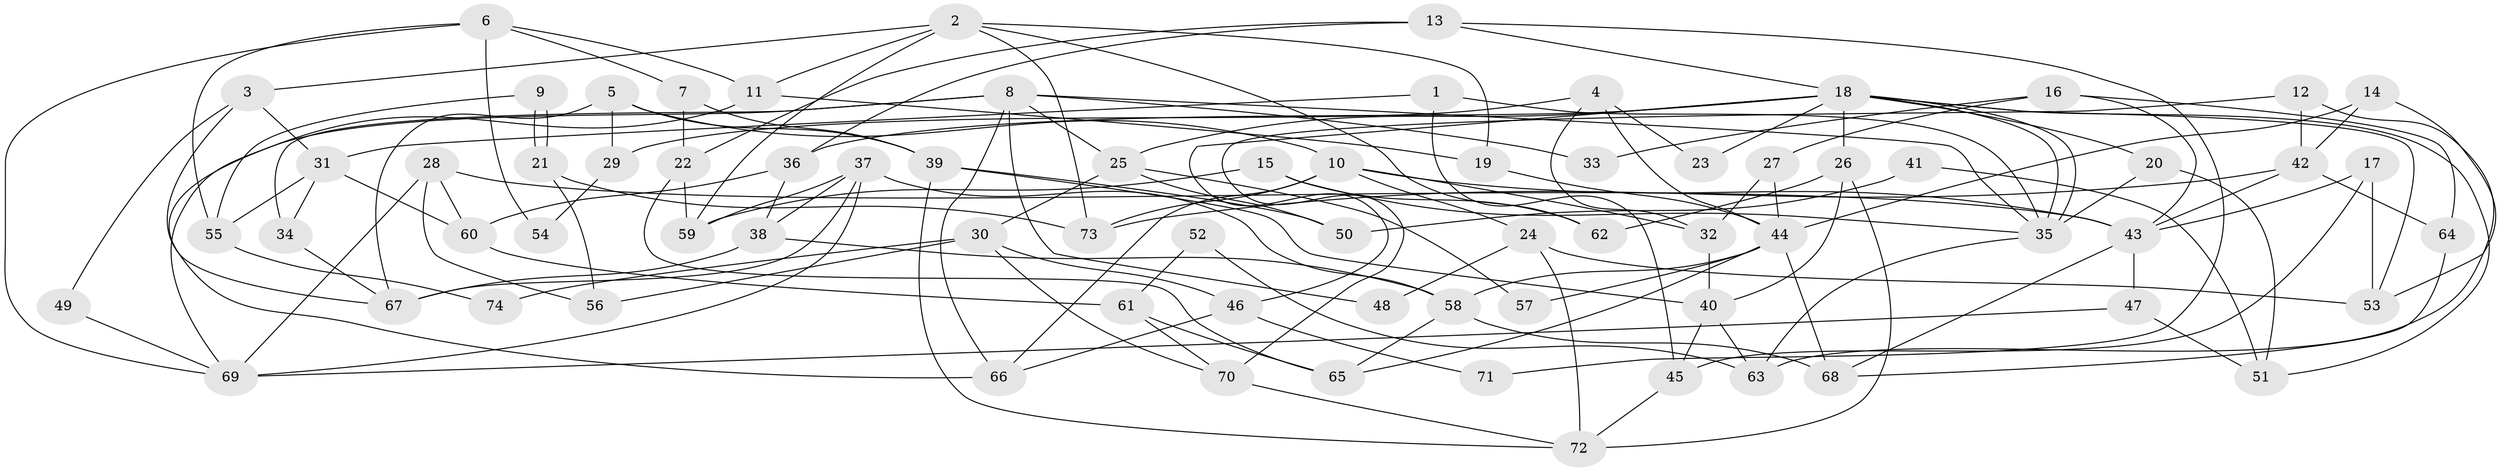 // Generated by graph-tools (version 1.1) at 2025/50/03/09/25 03:50:08]
// undirected, 74 vertices, 148 edges
graph export_dot {
graph [start="1"]
  node [color=gray90,style=filled];
  1;
  2;
  3;
  4;
  5;
  6;
  7;
  8;
  9;
  10;
  11;
  12;
  13;
  14;
  15;
  16;
  17;
  18;
  19;
  20;
  21;
  22;
  23;
  24;
  25;
  26;
  27;
  28;
  29;
  30;
  31;
  32;
  33;
  34;
  35;
  36;
  37;
  38;
  39;
  40;
  41;
  42;
  43;
  44;
  45;
  46;
  47;
  48;
  49;
  50;
  51;
  52;
  53;
  54;
  55;
  56;
  57;
  58;
  59;
  60;
  61;
  62;
  63;
  64;
  65;
  66;
  67;
  68;
  69;
  70;
  71;
  72;
  73;
  74;
  1 -- 31;
  1 -- 35;
  1 -- 45;
  2 -- 3;
  2 -- 62;
  2 -- 11;
  2 -- 19;
  2 -- 59;
  2 -- 73;
  3 -- 67;
  3 -- 31;
  3 -- 49;
  4 -- 32;
  4 -- 44;
  4 -- 23;
  4 -- 29;
  5 -- 67;
  5 -- 10;
  5 -- 29;
  5 -- 39;
  6 -- 7;
  6 -- 11;
  6 -- 54;
  6 -- 55;
  6 -- 69;
  7 -- 39;
  7 -- 22;
  8 -- 66;
  8 -- 35;
  8 -- 25;
  8 -- 33;
  8 -- 34;
  8 -- 48;
  8 -- 69;
  9 -- 55;
  9 -- 21;
  9 -- 21;
  10 -- 43;
  10 -- 73;
  10 -- 24;
  10 -- 32;
  10 -- 66;
  11 -- 66;
  11 -- 19;
  12 -- 42;
  12 -- 63;
  12 -- 70;
  13 -- 36;
  13 -- 18;
  13 -- 22;
  13 -- 71;
  14 -- 44;
  14 -- 53;
  14 -- 42;
  15 -- 35;
  15 -- 59;
  15 -- 62;
  16 -- 64;
  16 -- 27;
  16 -- 33;
  16 -- 43;
  17 -- 43;
  17 -- 45;
  17 -- 53;
  18 -- 36;
  18 -- 35;
  18 -- 35;
  18 -- 20;
  18 -- 23;
  18 -- 25;
  18 -- 26;
  18 -- 46;
  18 -- 51;
  18 -- 53;
  19 -- 44;
  20 -- 51;
  20 -- 35;
  21 -- 73;
  21 -- 56;
  22 -- 59;
  22 -- 65;
  24 -- 53;
  24 -- 48;
  24 -- 72;
  25 -- 30;
  25 -- 50;
  25 -- 57;
  26 -- 72;
  26 -- 40;
  26 -- 62;
  27 -- 44;
  27 -- 32;
  28 -- 69;
  28 -- 56;
  28 -- 43;
  28 -- 60;
  29 -- 54;
  30 -- 70;
  30 -- 46;
  30 -- 56;
  30 -- 74;
  31 -- 34;
  31 -- 60;
  31 -- 55;
  32 -- 40;
  34 -- 67;
  35 -- 63;
  36 -- 38;
  36 -- 60;
  37 -- 69;
  37 -- 58;
  37 -- 38;
  37 -- 59;
  37 -- 67;
  38 -- 58;
  38 -- 67;
  39 -- 72;
  39 -- 40;
  39 -- 50;
  40 -- 45;
  40 -- 63;
  41 -- 50;
  41 -- 51;
  42 -- 43;
  42 -- 64;
  42 -- 73;
  43 -- 47;
  43 -- 68;
  44 -- 68;
  44 -- 57;
  44 -- 58;
  44 -- 65;
  45 -- 72;
  46 -- 66;
  46 -- 71;
  47 -- 69;
  47 -- 51;
  49 -- 69;
  52 -- 61;
  52 -- 63;
  55 -- 74;
  58 -- 65;
  58 -- 68;
  60 -- 61;
  61 -- 65;
  61 -- 70;
  64 -- 68;
  70 -- 72;
}
